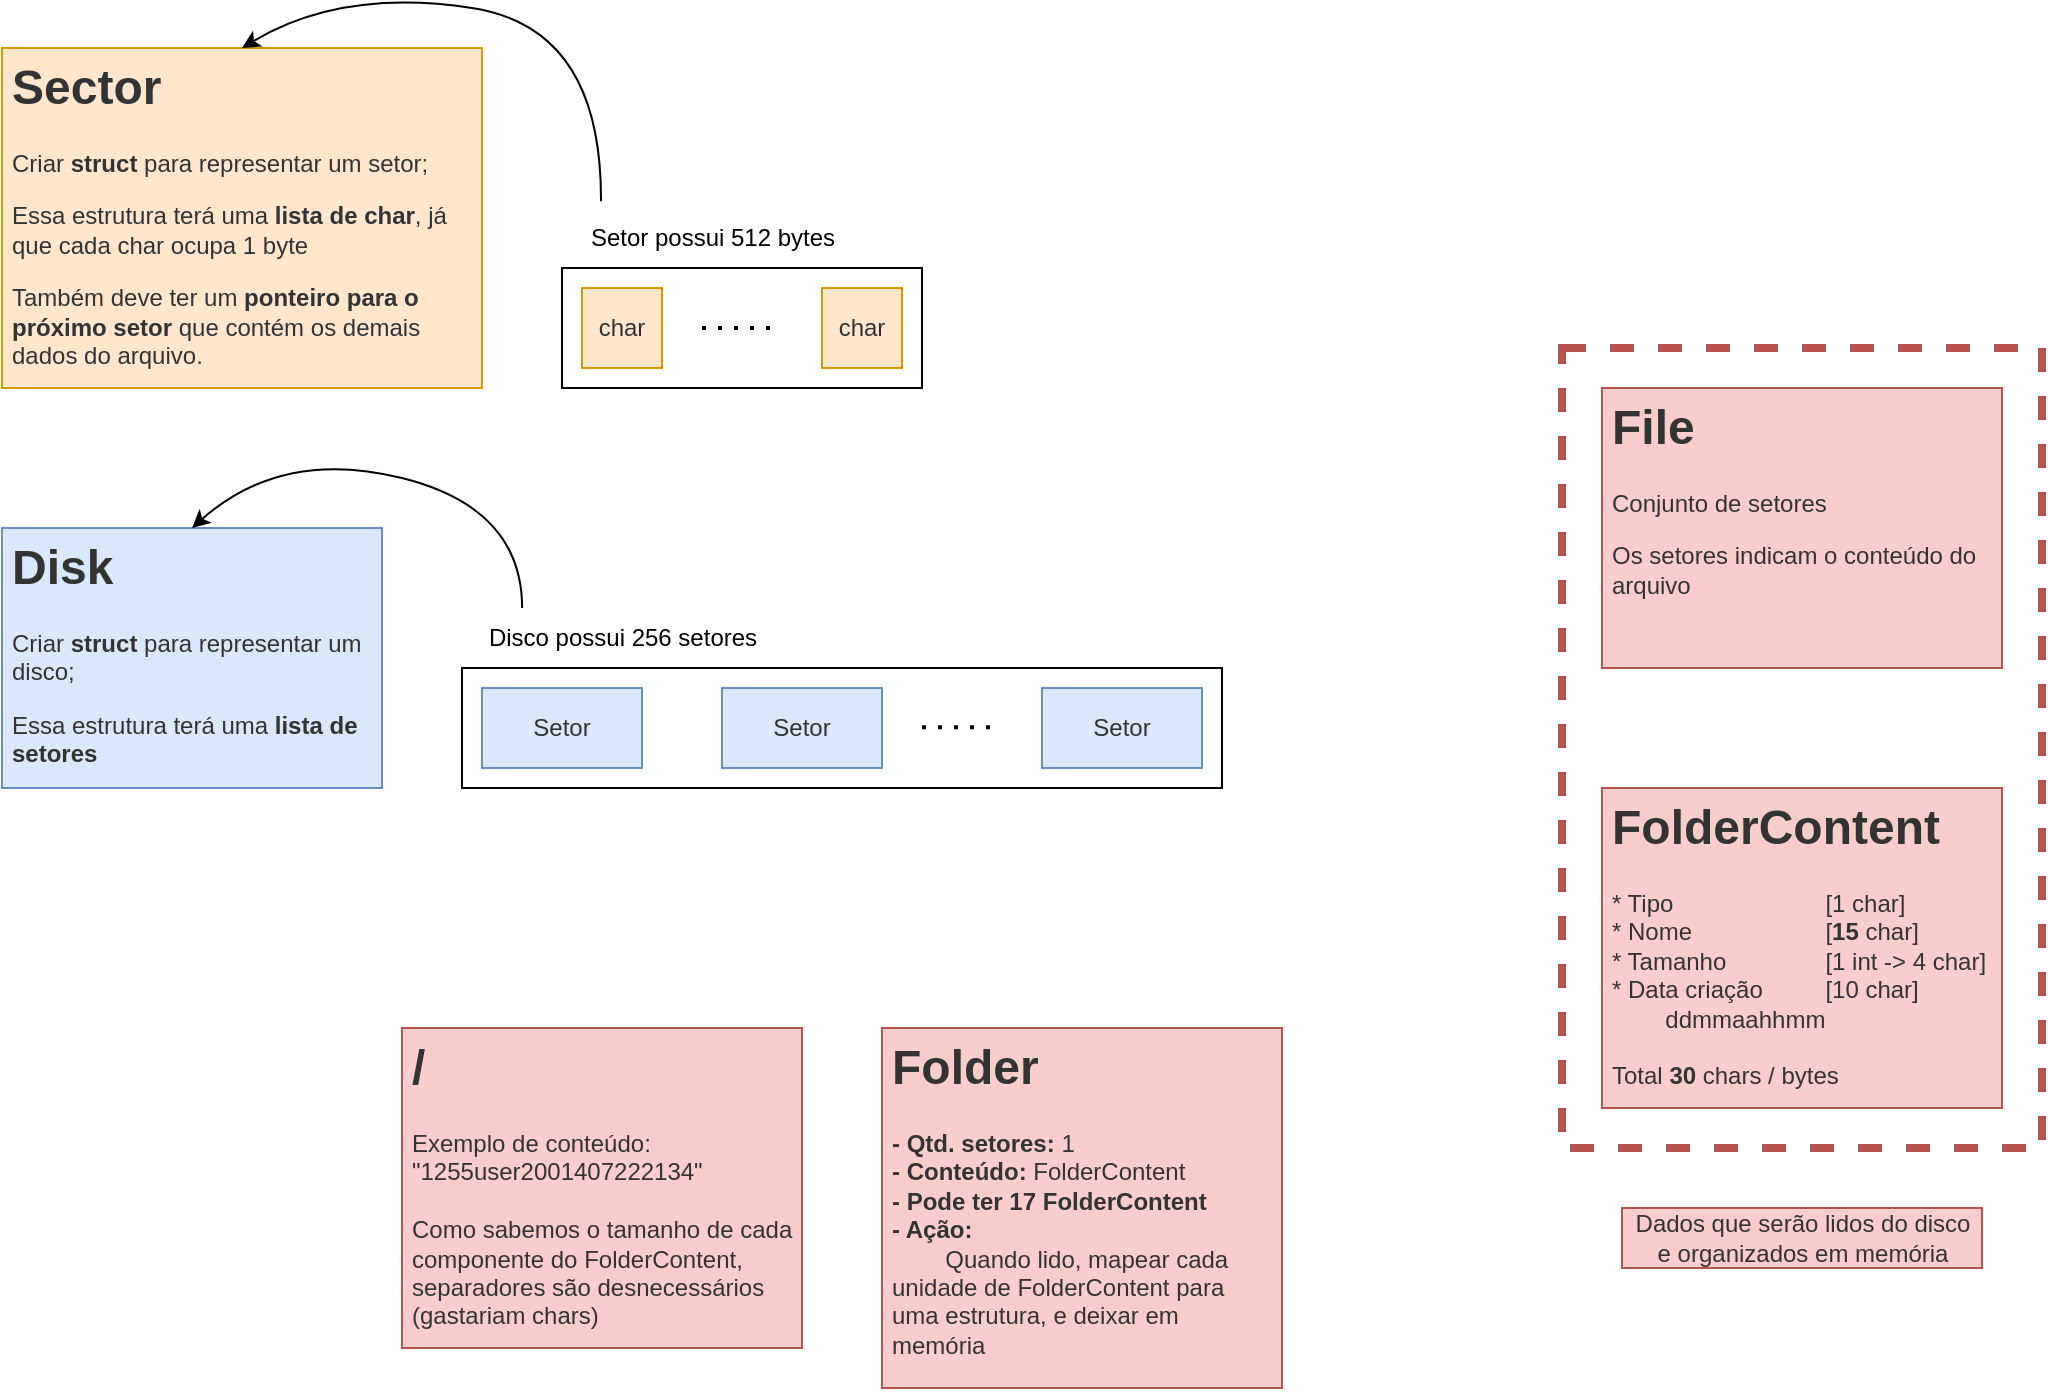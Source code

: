 <mxfile>
    <diagram id="Gi0ttCrdFL5mhg9cLiMD" name="Page-1">
        <mxGraphModel dx="1463" dy="926" grid="1" gridSize="10" guides="1" tooltips="1" connect="1" arrows="1" fold="1" page="1" pageScale="1" pageWidth="1169" pageHeight="827" math="0" shadow="0">
            <root>
                <mxCell id="0"/>
                <mxCell id="1" parent="0"/>
                <mxCell id="10" value="" style="rounded=0;whiteSpace=wrap;html=1;fillColor=none;strokeColor=#b85450;dashed=1;strokeWidth=4;" vertex="1" parent="1">
                    <mxGeometry x="820" y="180" width="240" height="400" as="geometry"/>
                </mxCell>
                <mxCell id="rhxvTvqGYcH2T3yLTqpI-15" value="" style="rounded=0;whiteSpace=wrap;html=1;fillColor=none;" parent="1" vertex="1">
                    <mxGeometry x="270" y="340" width="380" height="60" as="geometry"/>
                </mxCell>
                <mxCell id="rhxvTvqGYcH2T3yLTqpI-5" value="" style="rounded=0;whiteSpace=wrap;html=1;fillColor=none;" parent="1" vertex="1">
                    <mxGeometry x="320" y="140" width="180" height="60" as="geometry"/>
                </mxCell>
                <mxCell id="rhxvTvqGYcH2T3yLTqpI-1" value="&lt;font color=&quot;#333333&quot;&gt;char&lt;/font&gt;" style="rounded=0;whiteSpace=wrap;html=1;fillColor=#ffe6cc;strokeColor=#d79b00;" parent="1" vertex="1">
                    <mxGeometry x="330" y="150" width="40" height="40" as="geometry"/>
                </mxCell>
                <mxCell id="rhxvTvqGYcH2T3yLTqpI-2" value="char" style="rounded=0;whiteSpace=wrap;html=1;fillColor=#ffe6cc;strokeColor=#d79b00;fontColor=#333333;" parent="1" vertex="1">
                    <mxGeometry x="450" y="150" width="40" height="40" as="geometry"/>
                </mxCell>
                <mxCell id="rhxvTvqGYcH2T3yLTqpI-3" value="" style="endArrow=none;dashed=1;html=1;dashPattern=1 3;strokeWidth=2;rounded=0;" parent="1" edge="1">
                    <mxGeometry width="50" height="50" relative="1" as="geometry">
                        <mxPoint x="390" y="170" as="sourcePoint"/>
                        <mxPoint x="430" y="170" as="targetPoint"/>
                    </mxGeometry>
                </mxCell>
                <mxCell id="rhxvTvqGYcH2T3yLTqpI-7" value="Setor possui 512 bytes" style="text;html=1;align=center;verticalAlign=middle;resizable=0;points=[];autosize=1;strokeColor=none;fillColor=none;" parent="1" vertex="1">
                    <mxGeometry x="320" y="110" width="150" height="30" as="geometry"/>
                </mxCell>
                <mxCell id="rhxvTvqGYcH2T3yLTqpI-8" value="Setor" style="rounded=0;whiteSpace=wrap;html=1;fillColor=#dae8fc;strokeColor=#6c8ebf;fontColor=#333333;" parent="1" vertex="1">
                    <mxGeometry x="280" y="350" width="80" height="40" as="geometry"/>
                </mxCell>
                <mxCell id="rhxvTvqGYcH2T3yLTqpI-9" value="Setor" style="rounded=0;whiteSpace=wrap;html=1;fillColor=#dae8fc;strokeColor=#6c8ebf;fontColor=#333333;" parent="1" vertex="1">
                    <mxGeometry x="400" y="350" width="80" height="40" as="geometry"/>
                </mxCell>
                <mxCell id="rhxvTvqGYcH2T3yLTqpI-11" value="Setor" style="rounded=0;whiteSpace=wrap;html=1;fillColor=#dae8fc;strokeColor=#6c8ebf;fontColor=#333333;" parent="1" vertex="1">
                    <mxGeometry x="560" y="350" width="80" height="40" as="geometry"/>
                </mxCell>
                <mxCell id="rhxvTvqGYcH2T3yLTqpI-14" value="" style="endArrow=none;dashed=1;html=1;dashPattern=1 3;strokeWidth=2;rounded=0;" parent="1" edge="1">
                    <mxGeometry width="50" height="50" relative="1" as="geometry">
                        <mxPoint x="500" y="369.64" as="sourcePoint"/>
                        <mxPoint x="540" y="369.64" as="targetPoint"/>
                    </mxGeometry>
                </mxCell>
                <mxCell id="rhxvTvqGYcH2T3yLTqpI-16" value="Disco possui 256 setores" style="text;html=1;align=center;verticalAlign=middle;resizable=0;points=[];autosize=1;strokeColor=none;fillColor=none;" parent="1" vertex="1">
                    <mxGeometry x="270" y="310" width="160" height="30" as="geometry"/>
                </mxCell>
                <mxCell id="rhxvTvqGYcH2T3yLTqpI-17" value="&lt;h1&gt;&lt;font color=&quot;#333333&quot;&gt;Sector&lt;/font&gt;&lt;/h1&gt;&lt;p&gt;&lt;font color=&quot;#333333&quot;&gt;Criar &lt;b&gt;struct &lt;/b&gt;para representar um setor;&lt;/font&gt;&lt;/p&gt;&lt;p&gt;&lt;font color=&quot;#333333&quot;&gt;Essa estrutura terá uma &lt;b&gt;lista de char&lt;/b&gt;, já que cada char ocupa 1 byte&lt;/font&gt;&lt;/p&gt;&lt;p&gt;&lt;font color=&quot;#333333&quot;&gt;Também deve ter um &lt;b&gt;ponteiro para o próximo setor&lt;/b&gt;&amp;nbsp;que contém os demais dados do arquivo.&lt;/font&gt;&lt;/p&gt;" style="text;html=1;strokeColor=#d79b00;fillColor=#ffe6cc;spacing=5;spacingTop=-20;whiteSpace=wrap;overflow=hidden;rounded=0;" parent="1" vertex="1">
                    <mxGeometry x="40" y="30" width="240" height="170" as="geometry"/>
                </mxCell>
                <mxCell id="rhxvTvqGYcH2T3yLTqpI-18" value="" style="curved=1;endArrow=classic;html=1;rounded=0;entryX=0.5;entryY=0;entryDx=0;entryDy=0;exitX=0.13;exitY=-0.113;exitDx=0;exitDy=0;exitPerimeter=0;" parent="1" source="rhxvTvqGYcH2T3yLTqpI-7" target="rhxvTvqGYcH2T3yLTqpI-17" edge="1">
                    <mxGeometry width="50" height="50" relative="1" as="geometry">
                        <mxPoint x="490" y="290" as="sourcePoint"/>
                        <mxPoint x="540" y="240" as="targetPoint"/>
                        <Array as="points">
                            <mxPoint x="340" y="20"/>
                            <mxPoint x="210"/>
                        </Array>
                    </mxGeometry>
                </mxCell>
                <mxCell id="rhxvTvqGYcH2T3yLTqpI-19" value="&lt;h1&gt;&lt;font color=&quot;#333333&quot;&gt;Disk&lt;/font&gt;&lt;/h1&gt;&lt;p&gt;&lt;font color=&quot;#333333&quot;&gt;Criar &lt;b&gt;struct &lt;/b&gt;para representar um disco;&lt;/font&gt;&lt;/p&gt;&lt;p&gt;&lt;font color=&quot;#333333&quot;&gt;Essa estrutura terá uma &lt;b&gt;lista de setores&lt;/b&gt;&lt;/font&gt;&lt;/p&gt;" style="text;html=1;strokeColor=#6c8ebf;fillColor=#dae8fc;spacing=5;spacingTop=-20;whiteSpace=wrap;overflow=hidden;rounded=0;" parent="1" vertex="1">
                    <mxGeometry x="40" y="270" width="190" height="130" as="geometry"/>
                </mxCell>
                <mxCell id="rhxvTvqGYcH2T3yLTqpI-21" value="" style="curved=1;endArrow=classic;html=1;rounded=0;entryX=0.5;entryY=0;entryDx=0;entryDy=0;exitX=0.188;exitY=0;exitDx=0;exitDy=0;exitPerimeter=0;" parent="1" source="rhxvTvqGYcH2T3yLTqpI-16" target="rhxvTvqGYcH2T3yLTqpI-19" edge="1">
                    <mxGeometry width="50" height="50" relative="1" as="geometry">
                        <mxPoint x="299.5" y="296.61" as="sourcePoint"/>
                        <mxPoint x="145" y="250" as="targetPoint"/>
                        <Array as="points">
                            <mxPoint x="300" y="260"/>
                            <mxPoint x="180" y="230"/>
                        </Array>
                    </mxGeometry>
                </mxCell>
                <mxCell id="3" value="&lt;h1&gt;&lt;font color=&quot;#333333&quot;&gt;File&lt;/font&gt;&lt;/h1&gt;&lt;p&gt;&lt;font color=&quot;#333333&quot;&gt;Conjunto de setores&lt;/font&gt;&lt;/p&gt;&lt;p&gt;&lt;font color=&quot;#333333&quot;&gt;Os setores indicam o conteúdo do arquivo&lt;/font&gt;&lt;/p&gt;" style="text;html=1;strokeColor=#b85450;fillColor=#f8cecc;spacing=5;spacingTop=-20;whiteSpace=wrap;overflow=hidden;rounded=0;align=left;" parent="1" vertex="1">
                    <mxGeometry x="840" y="200" width="200" height="140" as="geometry"/>
                </mxCell>
                <mxCell id="4" value="&lt;h1&gt;&lt;font color=&quot;#333333&quot;&gt;Folder&lt;/font&gt;&lt;/h1&gt;&lt;div&gt;&lt;font color=&quot;#333333&quot;&gt;&lt;b&gt;- Qtd. setores:&lt;/b&gt; 1&lt;/font&gt;&lt;/div&gt;&lt;div&gt;&lt;font color=&quot;#333333&quot;&gt;&lt;b&gt;- Conteúdo:&lt;/b&gt; FolderContent&lt;/font&gt;&lt;/div&gt;&lt;div&gt;&lt;font color=&quot;#333333&quot;&gt;&lt;b&gt;- Pode ter 17 FolderContent&lt;/b&gt;&lt;/font&gt;&lt;/div&gt;&lt;div&gt;&lt;font color=&quot;#333333&quot;&gt;&lt;span&gt;&lt;b&gt;- Ação:&lt;/b&gt;&lt;/span&gt;&lt;br&gt;&lt;/font&gt;&lt;/div&gt;&lt;div&gt;&lt;span&gt;&lt;font color=&quot;#333333&quot;&gt;&lt;span style=&quot;white-space: pre&quot;&gt;&#9;&lt;/span&gt;Quando lido, mapear cada unidade de FolderContent para uma estrutura, e deixar em memória&lt;/font&gt;&lt;br&gt;&lt;/span&gt;&lt;/div&gt;" style="text;html=1;strokeColor=#b85450;fillColor=#f8cecc;spacing=5;spacingTop=-20;whiteSpace=wrap;overflow=hidden;rounded=0;" parent="1" vertex="1">
                    <mxGeometry x="480" y="520" width="200" height="180" as="geometry"/>
                </mxCell>
                <mxCell id="6" value="&lt;p style=&quot;line-height: 0.7&quot;&gt;&lt;/p&gt;&lt;h1&gt;&lt;span style=&quot;color: rgb(51 , 51 , 51)&quot;&gt;FolderContent&lt;/span&gt;&lt;/h1&gt;&lt;div&gt;&lt;font color=&quot;#333333&quot;&gt;* Tipo&lt;span&gt;&#9;&lt;span style=&quot;white-space: pre&quot;&gt;&#9;&lt;/span&gt;&lt;span style=&quot;white-space: pre&quot;&gt;&#9;&lt;/span&gt;&lt;span style=&quot;white-space: pre&quot;&gt;&#9;&lt;/span&gt;&lt;/span&gt;[1 char]&lt;/font&gt;&lt;/div&gt;&lt;div&gt;&lt;font color=&quot;#333333&quot;&gt;* Nome&lt;span style=&quot;white-space: pre&quot;&gt;&#9;&lt;/span&gt;&lt;span style=&quot;white-space: pre&quot;&gt;&#9;&lt;/span&gt;&lt;span style=&quot;white-space: pre&quot;&gt;&#9;&lt;/span&gt;[&lt;b&gt;15&lt;/b&gt;&amp;nbsp;char]&lt;/font&gt;&lt;/div&gt;&lt;div&gt;&lt;font color=&quot;#333333&quot;&gt;* Tamanho&lt;span style=&quot;white-space: pre&quot;&gt;&#9;&lt;/span&gt;&lt;span style=&quot;white-space: pre&quot;&gt;&#9;&lt;/span&gt;[1 int -&amp;gt; 4 char]&lt;/font&gt;&lt;/div&gt;&lt;div&gt;&lt;font color=&quot;#333333&quot;&gt;* Data criação&lt;span style=&quot;white-space: pre&quot;&gt;&#9;&lt;/span&gt;&lt;span style=&quot;white-space: pre&quot;&gt;&#9;&lt;/span&gt;[10 char]&amp;nbsp;&lt;/font&gt;&lt;span style=&quot;color: rgb(51 , 51 , 51)&quot;&gt;&amp;nbsp; &amp;nbsp; &amp;nbsp; &amp;nbsp;&lt;/span&gt;&lt;/div&gt;&lt;span style=&quot;color: rgb(51 , 51 , 51)&quot;&gt;&lt;span style=&quot;white-space: pre&quot;&gt;&#9;&lt;/span&gt;ddmmaahhmm&lt;br&gt;&lt;br&gt;Total &lt;b&gt;30 &lt;/b&gt;chars / bytes&lt;br&gt;&lt;/span&gt;&lt;p&gt;&lt;/p&gt;" style="text;html=1;strokeColor=#b85450;fillColor=#f8cecc;spacing=5;spacingTop=-20;whiteSpace=wrap;overflow=hidden;rounded=0;" parent="1" vertex="1">
                    <mxGeometry x="840" y="400" width="200" height="160" as="geometry"/>
                </mxCell>
                <mxCell id="7" value="&lt;h1&gt;&lt;font color=&quot;#333333&quot;&gt;/&lt;/font&gt;&lt;/h1&gt;&lt;div&gt;&lt;font color=&quot;#333333&quot;&gt;Exemplo de conteúdo:&lt;/font&gt;&lt;/div&gt;&lt;div&gt;&lt;font color=&quot;#333333&quot;&gt;&quot;1255user2001407222134&quot;&lt;/font&gt;&lt;/div&gt;&lt;div&gt;&lt;font color=&quot;#333333&quot;&gt;&lt;br&gt;&lt;/font&gt;&lt;/div&gt;&lt;div&gt;&lt;font color=&quot;#333333&quot;&gt;Como sabemos o tamanho de cada componente do FolderContent, separadores são desnecessários (gastariam chars)&lt;/font&gt;&lt;/div&gt;" style="text;html=1;strokeColor=#b85450;fillColor=#f8cecc;spacing=5;spacingTop=-20;whiteSpace=wrap;overflow=hidden;rounded=0;" parent="1" vertex="1">
                    <mxGeometry x="240" y="520" width="200" height="160" as="geometry"/>
                </mxCell>
                <mxCell id="11" value="&lt;font color=&quot;#333333&quot;&gt;Dados que serão lidos do disco &lt;br&gt;e organizados em memória&lt;/font&gt;" style="text;html=1;align=center;verticalAlign=middle;resizable=0;points=[];autosize=1;strokeColor=#b85450;fillColor=#f8cecc;" vertex="1" parent="1">
                    <mxGeometry x="850" y="610" width="180" height="30" as="geometry"/>
                </mxCell>
            </root>
        </mxGraphModel>
    </diagram>
</mxfile>